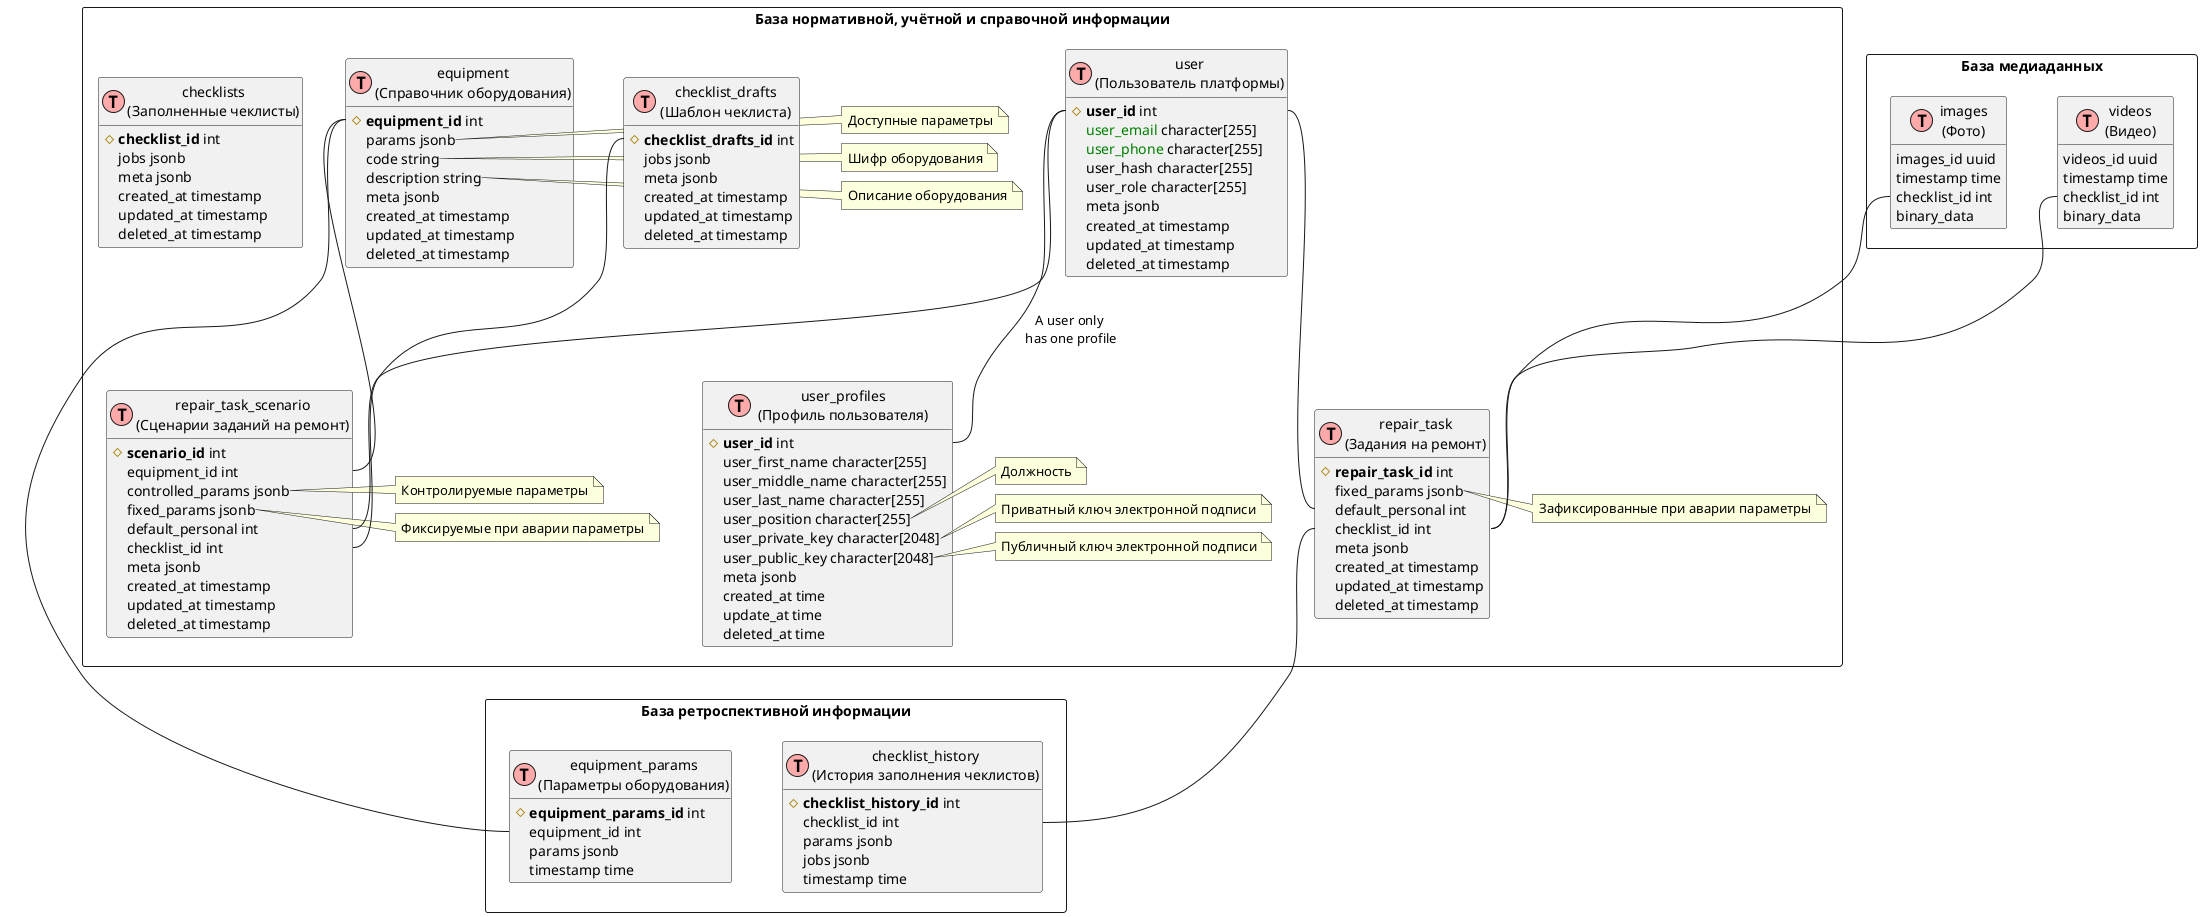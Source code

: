@startuml database

!define Table(name,desc) class name as "desc" << (T,#FFAAAA) >>
' we use bold for primary key
' green color for unique
' and underscore for not_null
!define primary_key(x) #<b>x</b>
!define unique(x) <color:green>x</color>
!define not_null(x) <u>x</u>
' other tags available:
' <i></i>
' <back:COLOR></color>, where color is a color name or html color code
' (#FFAACC)
' see: http://plantuml.com/classes.html#More
hide methods
hide stereotypes

rectangle "База нормативной, учётной и справочной информации" as db_mrms {
  Table(user, "user\n(Пользователь платформы)") {
    primary_key(user_id) int
    unique(user_email) character[255]
    unique(user_phone) character[255]
    user_hash character[255]
    user_role character[255]
    meta jsonb 
    created_at timestamp
    updated_at timestamp
    deleted_at timestamp
  }

  Table(user_profile, "user_profiles\n(Профиль пользователя)") {
    primary_key(user_id) int
    user_first_name character[255]
    user_middle_name character[255]
    user_last_name character[255]
    user_position character[255]
    user_private_key character[2048]
    user_public_key character[2048]
    meta jsonb
    created_at time
    update_at time
    deleted_at time
  }

  note right of user_profile::user_position
      Должность
  end note

  note right of user_profile::user_private_key
      Приватный ключ электронной подписи
  end note

  note right of user_profile::user_public_key
      Публичный ключ электронной подписи
  end note

  Table(equipment, "equipment\n(Справочник оборудования)") {
    primary_key(equipment_id) int
    params jsonb
    code string
    description string
    meta jsonb
    created_at timestamp
    updated_at timestamp
    deleted_at timestamp
  }

  note right of equipment::params
      Доступные параметры
  end note

  note right of equipment::code
      Шифр оборудования
  end note

  note right of equipment::description
      Описание оборудования
  end note

  Table(repair_task_scenario, "repair_task_scenario\n(Сценарии заданий на ремонт)") {
    primary_key(scenario_id) int
    equipment_id int
    controlled_params jsonb
    fixed_params jsonb
    default_personal int
    checklist_id int
    meta jsonb
    created_at timestamp
    updated_at timestamp
    deleted_at timestamp
  }

  note right of repair_task_scenario::controlled_params
      Контролируемые параметры
  end note

  note right of repair_task_scenario::fixed_params
      Фиксируемые при аварии параметры
  end note

  Table(repair_task, "repair_task\n(Задания на ремонт)") {
    primary_key(repair_task_id) int
    fixed_params jsonb
    default_personal int
    checklist_id int
    meta jsonb
    created_at timestamp
    updated_at timestamp
    deleted_at timestamp
  }

  note right of repair_task::fixed_params
      Зафиксированные при аварии параметры
  end note

  Table(checklist_drafts, "checklist_drafts\n(Шаблон чеклиста)") {
    primary_key(checklist_drafts_id) int
    jobs jsonb
    meta jsonb
    created_at timestamp
    updated_at timestamp
    deleted_at timestamp
  }

  Table(checklists, "checklists\n(Заполненные чеклисты)") {
    primary_key(checklist_id) int
    jobs jsonb
    meta jsonb
    created_at timestamp
    updated_at timestamp
    deleted_at timestamp
  }

  user::user_id -- user_profile::user_id : "A user only \nhas one profile"
  user::user_id -- repair_task_scenario::default_personal
  equipment::equipment_id -- repair_task_scenario::equipment_id
  user::user_id -- repair_task::default_personal
  checklist_drafts::checklist_drafts_id -- repair_task_scenario::checklist_id
}

rectangle "База медиаданных" as db_media {
  Table(images, "images\n(Фото)") {
    images_id uuid
    timestamp time
    checklist_id int
    binary_data
  }

  Table(videos, "videos\n(Видео)") {
    videos_id uuid
    timestamp time
    checklist_id int
    binary_data
  } 
}

images::checklist_id -- repair_task::checklist_id
videos::checklist_id -- repair_task::checklist_id

rectangle "База ретроспективной информации" as db_history {
  Table(equipment_params, "equipment_params\n(Параметры оборудования)") {
    primary_key(equipment_params_id) int
    equipment_id int
    params jsonb
    timestamp time
  }

  Table(checklist_history, "checklist_history\n(История заполнения чеклистов)") {
    primary_key(checklist_history_id) int
    checklist_id int
    params jsonb
    jobs jsonb
    timestamp time
  }
}

equipment::equipment_id -- equipment_params::equipment_id
repair_task::checklist_id -- checklist_history::checklist_id

@enduml